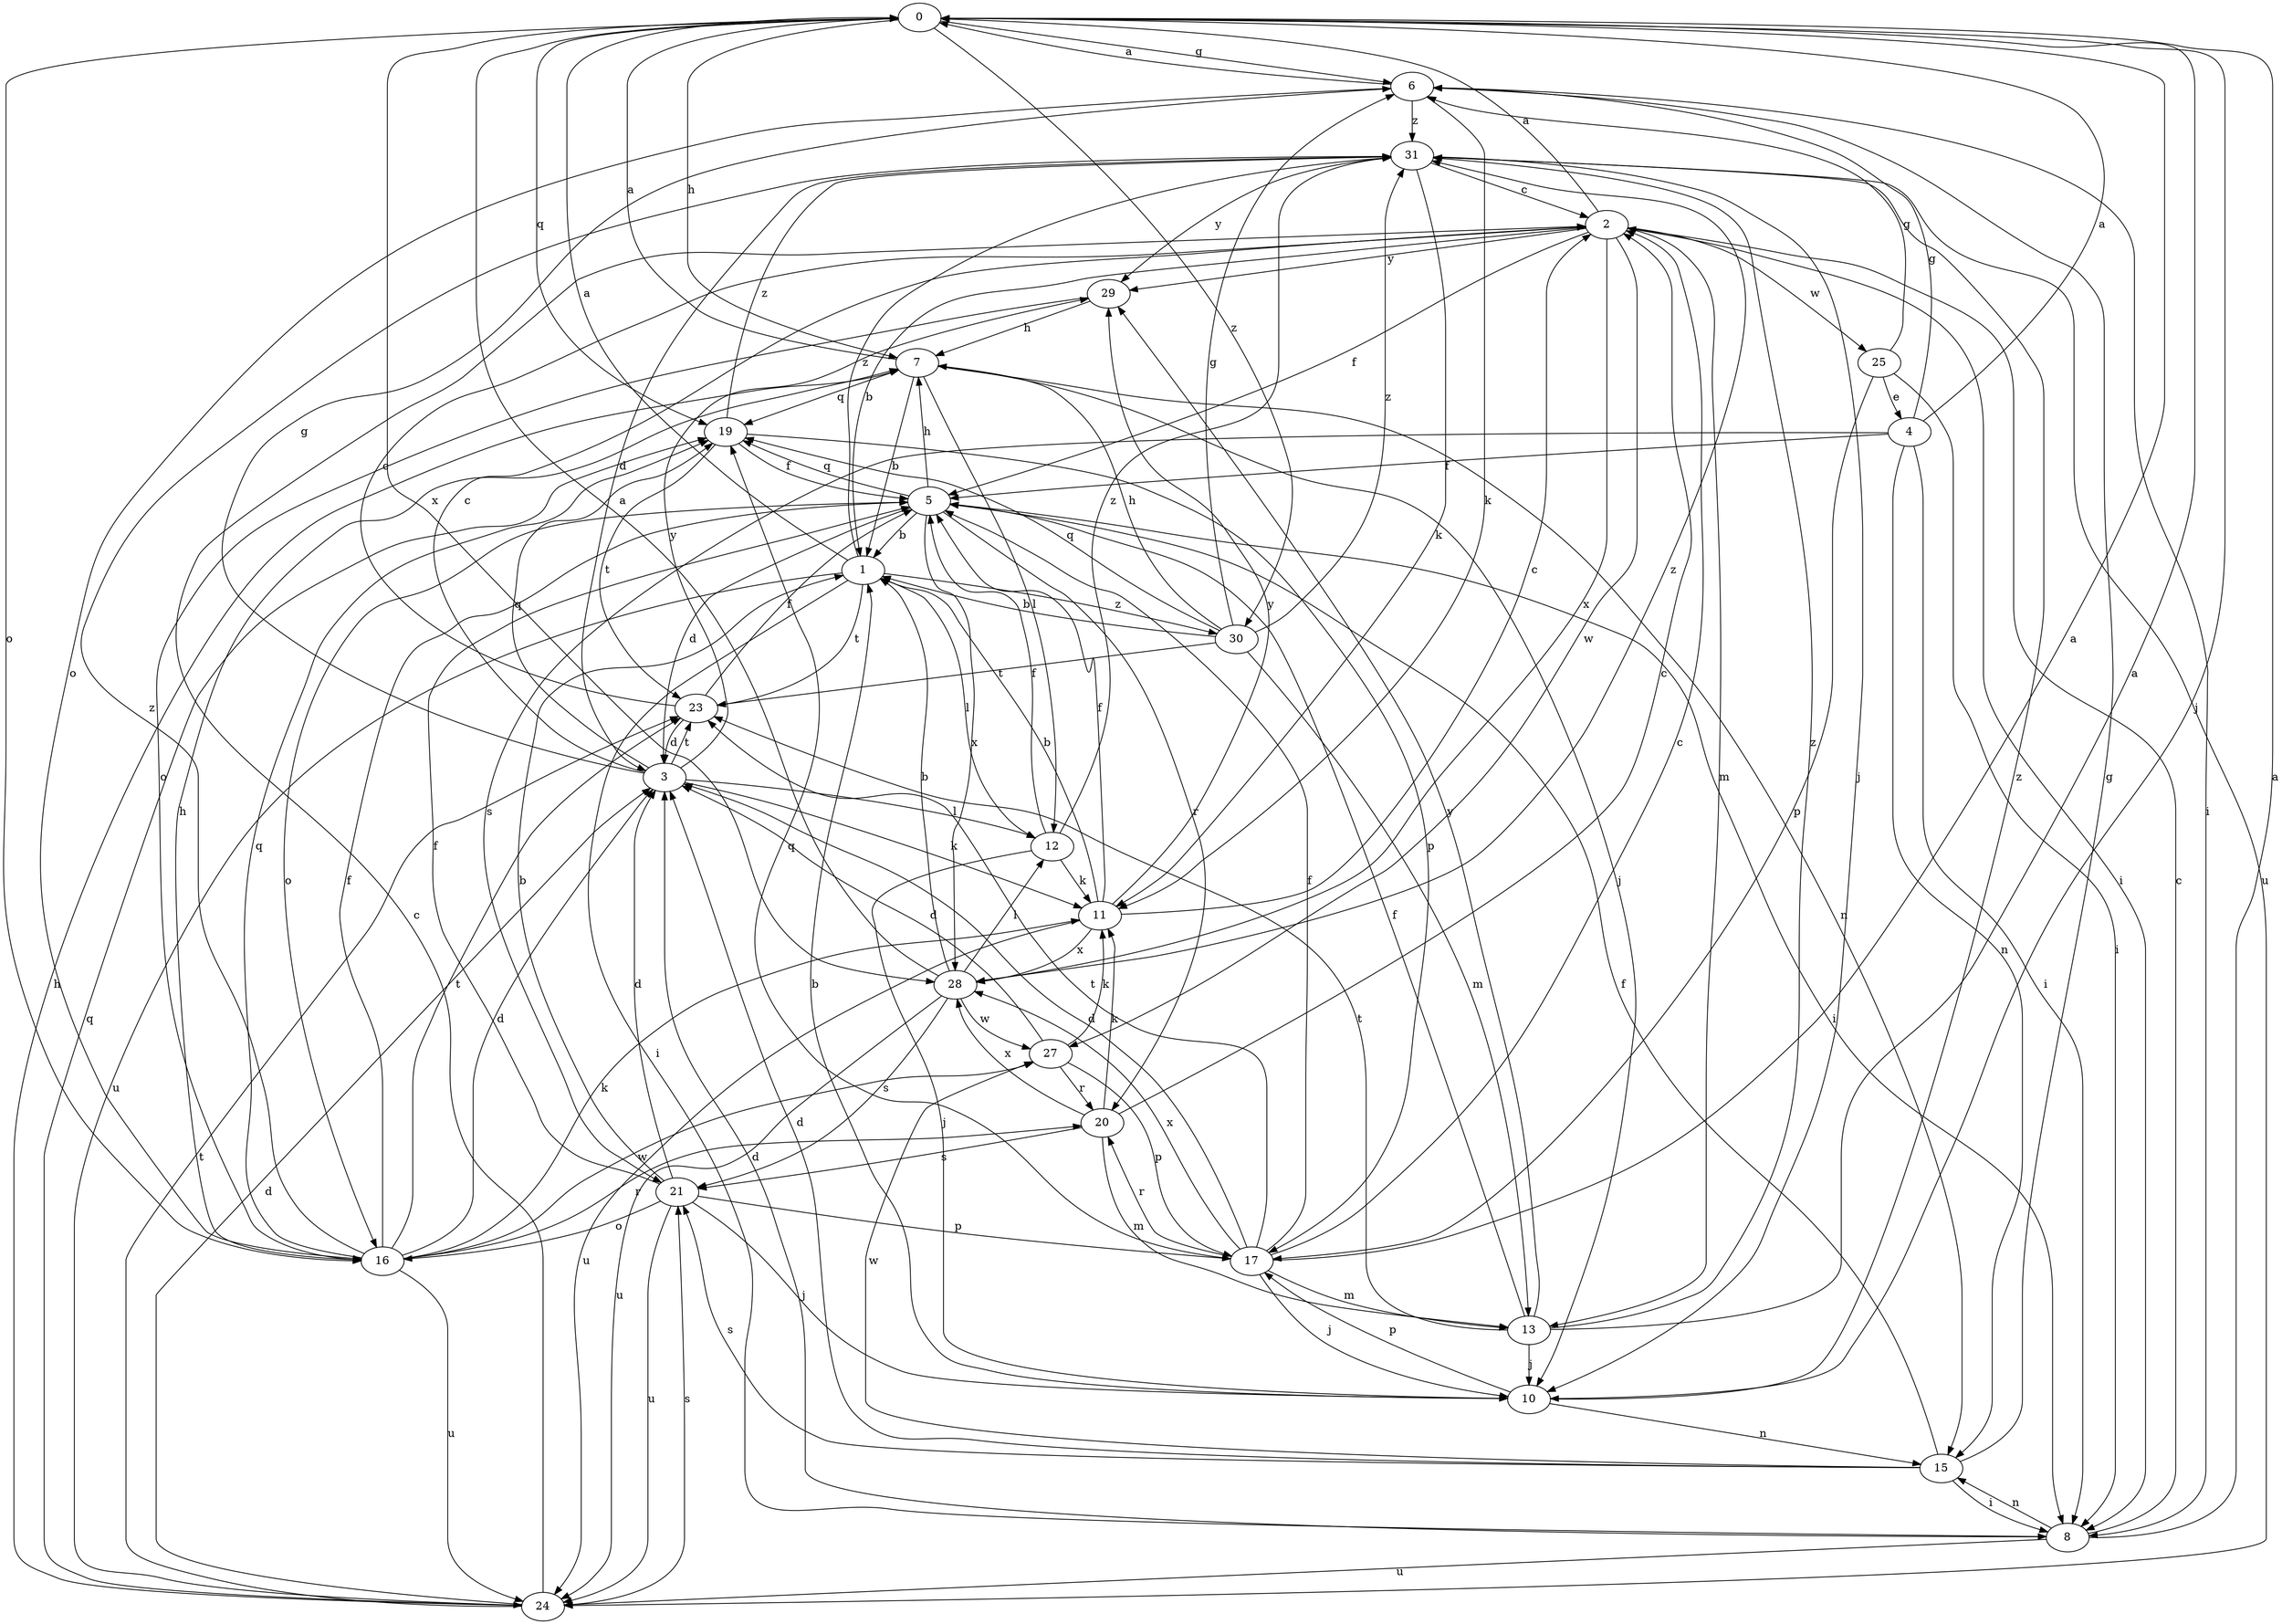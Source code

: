 strict digraph  {
0;
1;
2;
3;
4;
5;
6;
7;
8;
10;
11;
12;
13;
15;
16;
17;
19;
20;
21;
23;
24;
25;
27;
28;
29;
30;
31;
0 -> 6  [label=g];
0 -> 7  [label=h];
0 -> 10  [label=j];
0 -> 16  [label=o];
0 -> 19  [label=q];
0 -> 28  [label=x];
0 -> 30  [label=z];
1 -> 0  [label=a];
1 -> 8  [label=i];
1 -> 12  [label=l];
1 -> 23  [label=t];
1 -> 24  [label=u];
1 -> 30  [label=z];
1 -> 31  [label=z];
2 -> 0  [label=a];
2 -> 1  [label=b];
2 -> 5  [label=f];
2 -> 8  [label=i];
2 -> 13  [label=m];
2 -> 25  [label=w];
2 -> 27  [label=w];
2 -> 28  [label=x];
2 -> 29  [label=y];
3 -> 2  [label=c];
3 -> 6  [label=g];
3 -> 11  [label=k];
3 -> 12  [label=l];
3 -> 19  [label=q];
3 -> 23  [label=t];
3 -> 29  [label=y];
4 -> 0  [label=a];
4 -> 5  [label=f];
4 -> 6  [label=g];
4 -> 8  [label=i];
4 -> 15  [label=n];
4 -> 21  [label=s];
5 -> 1  [label=b];
5 -> 3  [label=d];
5 -> 7  [label=h];
5 -> 8  [label=i];
5 -> 16  [label=o];
5 -> 19  [label=q];
5 -> 20  [label=r];
5 -> 28  [label=x];
6 -> 0  [label=a];
6 -> 8  [label=i];
6 -> 11  [label=k];
6 -> 16  [label=o];
6 -> 31  [label=z];
7 -> 0  [label=a];
7 -> 1  [label=b];
7 -> 10  [label=j];
7 -> 12  [label=l];
7 -> 15  [label=n];
7 -> 19  [label=q];
8 -> 0  [label=a];
8 -> 2  [label=c];
8 -> 3  [label=d];
8 -> 15  [label=n];
8 -> 24  [label=u];
10 -> 1  [label=b];
10 -> 15  [label=n];
10 -> 17  [label=p];
10 -> 31  [label=z];
11 -> 1  [label=b];
11 -> 2  [label=c];
11 -> 5  [label=f];
11 -> 24  [label=u];
11 -> 28  [label=x];
11 -> 29  [label=y];
12 -> 5  [label=f];
12 -> 10  [label=j];
12 -> 11  [label=k];
12 -> 31  [label=z];
13 -> 0  [label=a];
13 -> 5  [label=f];
13 -> 10  [label=j];
13 -> 23  [label=t];
13 -> 29  [label=y];
13 -> 31  [label=z];
15 -> 3  [label=d];
15 -> 5  [label=f];
15 -> 6  [label=g];
15 -> 8  [label=i];
15 -> 21  [label=s];
15 -> 27  [label=w];
16 -> 3  [label=d];
16 -> 5  [label=f];
16 -> 7  [label=h];
16 -> 11  [label=k];
16 -> 19  [label=q];
16 -> 20  [label=r];
16 -> 23  [label=t];
16 -> 24  [label=u];
16 -> 27  [label=w];
16 -> 31  [label=z];
17 -> 0  [label=a];
17 -> 2  [label=c];
17 -> 3  [label=d];
17 -> 5  [label=f];
17 -> 10  [label=j];
17 -> 13  [label=m];
17 -> 19  [label=q];
17 -> 20  [label=r];
17 -> 23  [label=t];
17 -> 28  [label=x];
19 -> 5  [label=f];
19 -> 17  [label=p];
19 -> 23  [label=t];
19 -> 31  [label=z];
20 -> 2  [label=c];
20 -> 11  [label=k];
20 -> 13  [label=m];
20 -> 21  [label=s];
20 -> 28  [label=x];
21 -> 1  [label=b];
21 -> 3  [label=d];
21 -> 5  [label=f];
21 -> 10  [label=j];
21 -> 16  [label=o];
21 -> 17  [label=p];
21 -> 24  [label=u];
23 -> 2  [label=c];
23 -> 3  [label=d];
23 -> 5  [label=f];
24 -> 2  [label=c];
24 -> 3  [label=d];
24 -> 7  [label=h];
24 -> 19  [label=q];
24 -> 21  [label=s];
24 -> 23  [label=t];
25 -> 4  [label=e];
25 -> 6  [label=g];
25 -> 8  [label=i];
25 -> 17  [label=p];
27 -> 3  [label=d];
27 -> 11  [label=k];
27 -> 17  [label=p];
27 -> 20  [label=r];
28 -> 0  [label=a];
28 -> 1  [label=b];
28 -> 12  [label=l];
28 -> 21  [label=s];
28 -> 24  [label=u];
28 -> 27  [label=w];
28 -> 31  [label=z];
29 -> 7  [label=h];
29 -> 16  [label=o];
30 -> 1  [label=b];
30 -> 6  [label=g];
30 -> 7  [label=h];
30 -> 13  [label=m];
30 -> 19  [label=q];
30 -> 23  [label=t];
30 -> 31  [label=z];
31 -> 2  [label=c];
31 -> 3  [label=d];
31 -> 10  [label=j];
31 -> 11  [label=k];
31 -> 24  [label=u];
31 -> 29  [label=y];
}
